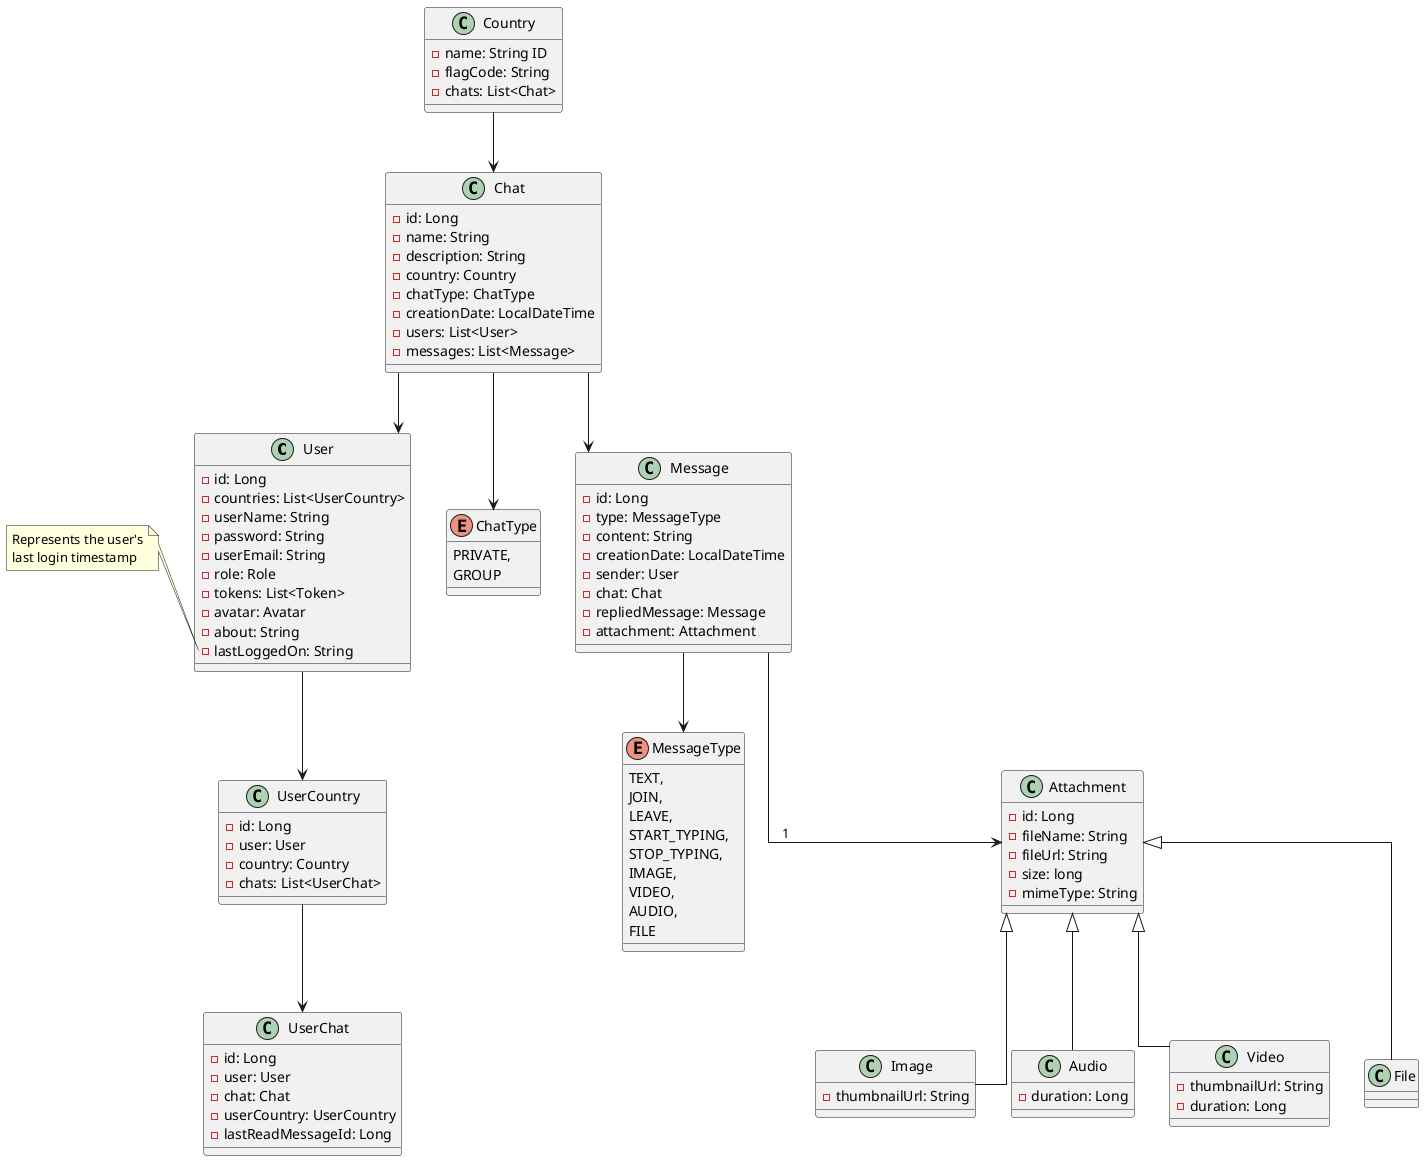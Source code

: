 '@startuml
'
'skinparam linetype ortho
'
'together {
'    User --> UserCountry
'
'    UserCountry --> UserChat
'
'    together {
'
'        Country --> Chat
'    }
'
'    together {
'        Chat --> Message
'        Chat --> User
'        Chat --> ChatType
'        Message --> MessageType
'    }
'}
'
'class User {
'  - id: Long
'  - countries: List<UserCountry>
'  - userName: String
'  - password: String
'  - userEmail: String
'  - role: Role
'  - tokens: List<Token>
'  - avatar: Avatar
'  - about: String
'  - lastSeenOn: String
'}
'
'note top of User
'  This class represents a
'  user entity with relevant attributes.
'end note
'
'note right of User::lastSeenOn
'  Represents the user's
'  last activity timestamp
'end note
'
'class UserCountry {
'  - id: Long
'  - user: User
'  - country: Country
'  - chats: List<UserChat>
'}
'
'class UserChat {
'  - id: Long
'  - user: User
'  - chat: Chat
'  - userCountry: UserCountry
'  - lastReadMessageId: Long
'}
'
'class Country {
'  - name: String ID
'  - flagCode: String
'  - chats: List<Chat>
'}
'
'class Chat {
'  - id: Long
'  - name: String
'  - description: String
'  - country: Country
'  - chatType: ChatType
'  - creationDate: LocalDateTime
'  - users: List<User>
'  - messages: List<Message>
'}
'
'enum ChatType {
'  PRIVATE,
'  GROUP
'}
'
'class Message {
'  - id: Long
'  - type: MessageType
'  - content: String
'  - creationDate: LocalDateTime
'  - sender: User
'  - chat: Chat
'  - repliedMessage: Message
'}
'
'enum MessageType {
'  TEXT,
'  JOIN,
'  LEAVE,
'  START_TYPING,
'  STOP_TYPING
'}
'
''UserChat "1" *-[#595959,plain]-> "chat\n1" Chat
'
'@enduml


@startuml

skinparam linetype ortho

together {
    User --> UserCountry
    UserCountry --> UserChat

    together {
        Country --> Chat
    }

    together {
        Chat --> Message
        Chat --> User
        Chat --> ChatType
        Message --> MessageType
    }
}

'class User {
'  - id: Long
'  - countries: List<UserCountry>
'  - userName: String
'  - password: String
'  - userEmail: String
'  - role: Role
'  - tokens: List<Token>
'  - avatar: Avatar
'  - about: String
'}

class User {
  - id: Long
  - countries: List<UserCountry>
  - userName: String
  - password: String
  - userEmail: String
  - role: Role
  - tokens: List<Token>
  - avatar: Avatar
  - about: String
  - lastLoggedOn: String
}


note left of User::lastLoggedOn
  Represents the user's
  last login timestamp
end note

class UserCountry {
  - id: Long
  - user: User
  - country: Country
  - chats: List<UserChat>
}

class UserChat {
  - id: Long
  - user: User
  - chat: Chat
  - userCountry: UserCountry
  - lastReadMessageId: Long
}

class Country {
  - name: String ID
  - flagCode: String
  - chats: List<Chat>
}

class Chat {
  - id: Long
  - name: String
  - description: String
  - country: Country
  - chatType: ChatType
  - creationDate: LocalDateTime
  - users: List<User>
  - messages: List<Message>
}

enum ChatType {
  PRIVATE,
  GROUP
}

class Message {
  - id: Long
  - type: MessageType
  - content: String
  - creationDate: LocalDateTime
  - sender: User
  - chat: Chat
  - repliedMessage: Message
  - attachment: Attachment
}

enum MessageType {
  TEXT,
  JOIN,
  LEAVE,
  START_TYPING,
  STOP_TYPING,
  IMAGE,
  VIDEO,
  AUDIO,
  FILE
}

class Attachment {
  - id: Long
  - fileName: String
  - fileUrl: String
  - size: long
  - mimeType: String
}

class Image {
  - thumbnailUrl: String
}

class Audio {
  - duration: Long
}

class Video {
  - thumbnailUrl: String
  - duration: Long
}

class File {}

Attachment <|-- Image
Attachment <|-- Audio
Attachment <|-- Video
Attachment <|-- File

'Associations
Message --> Attachment : "1"

@enduml
